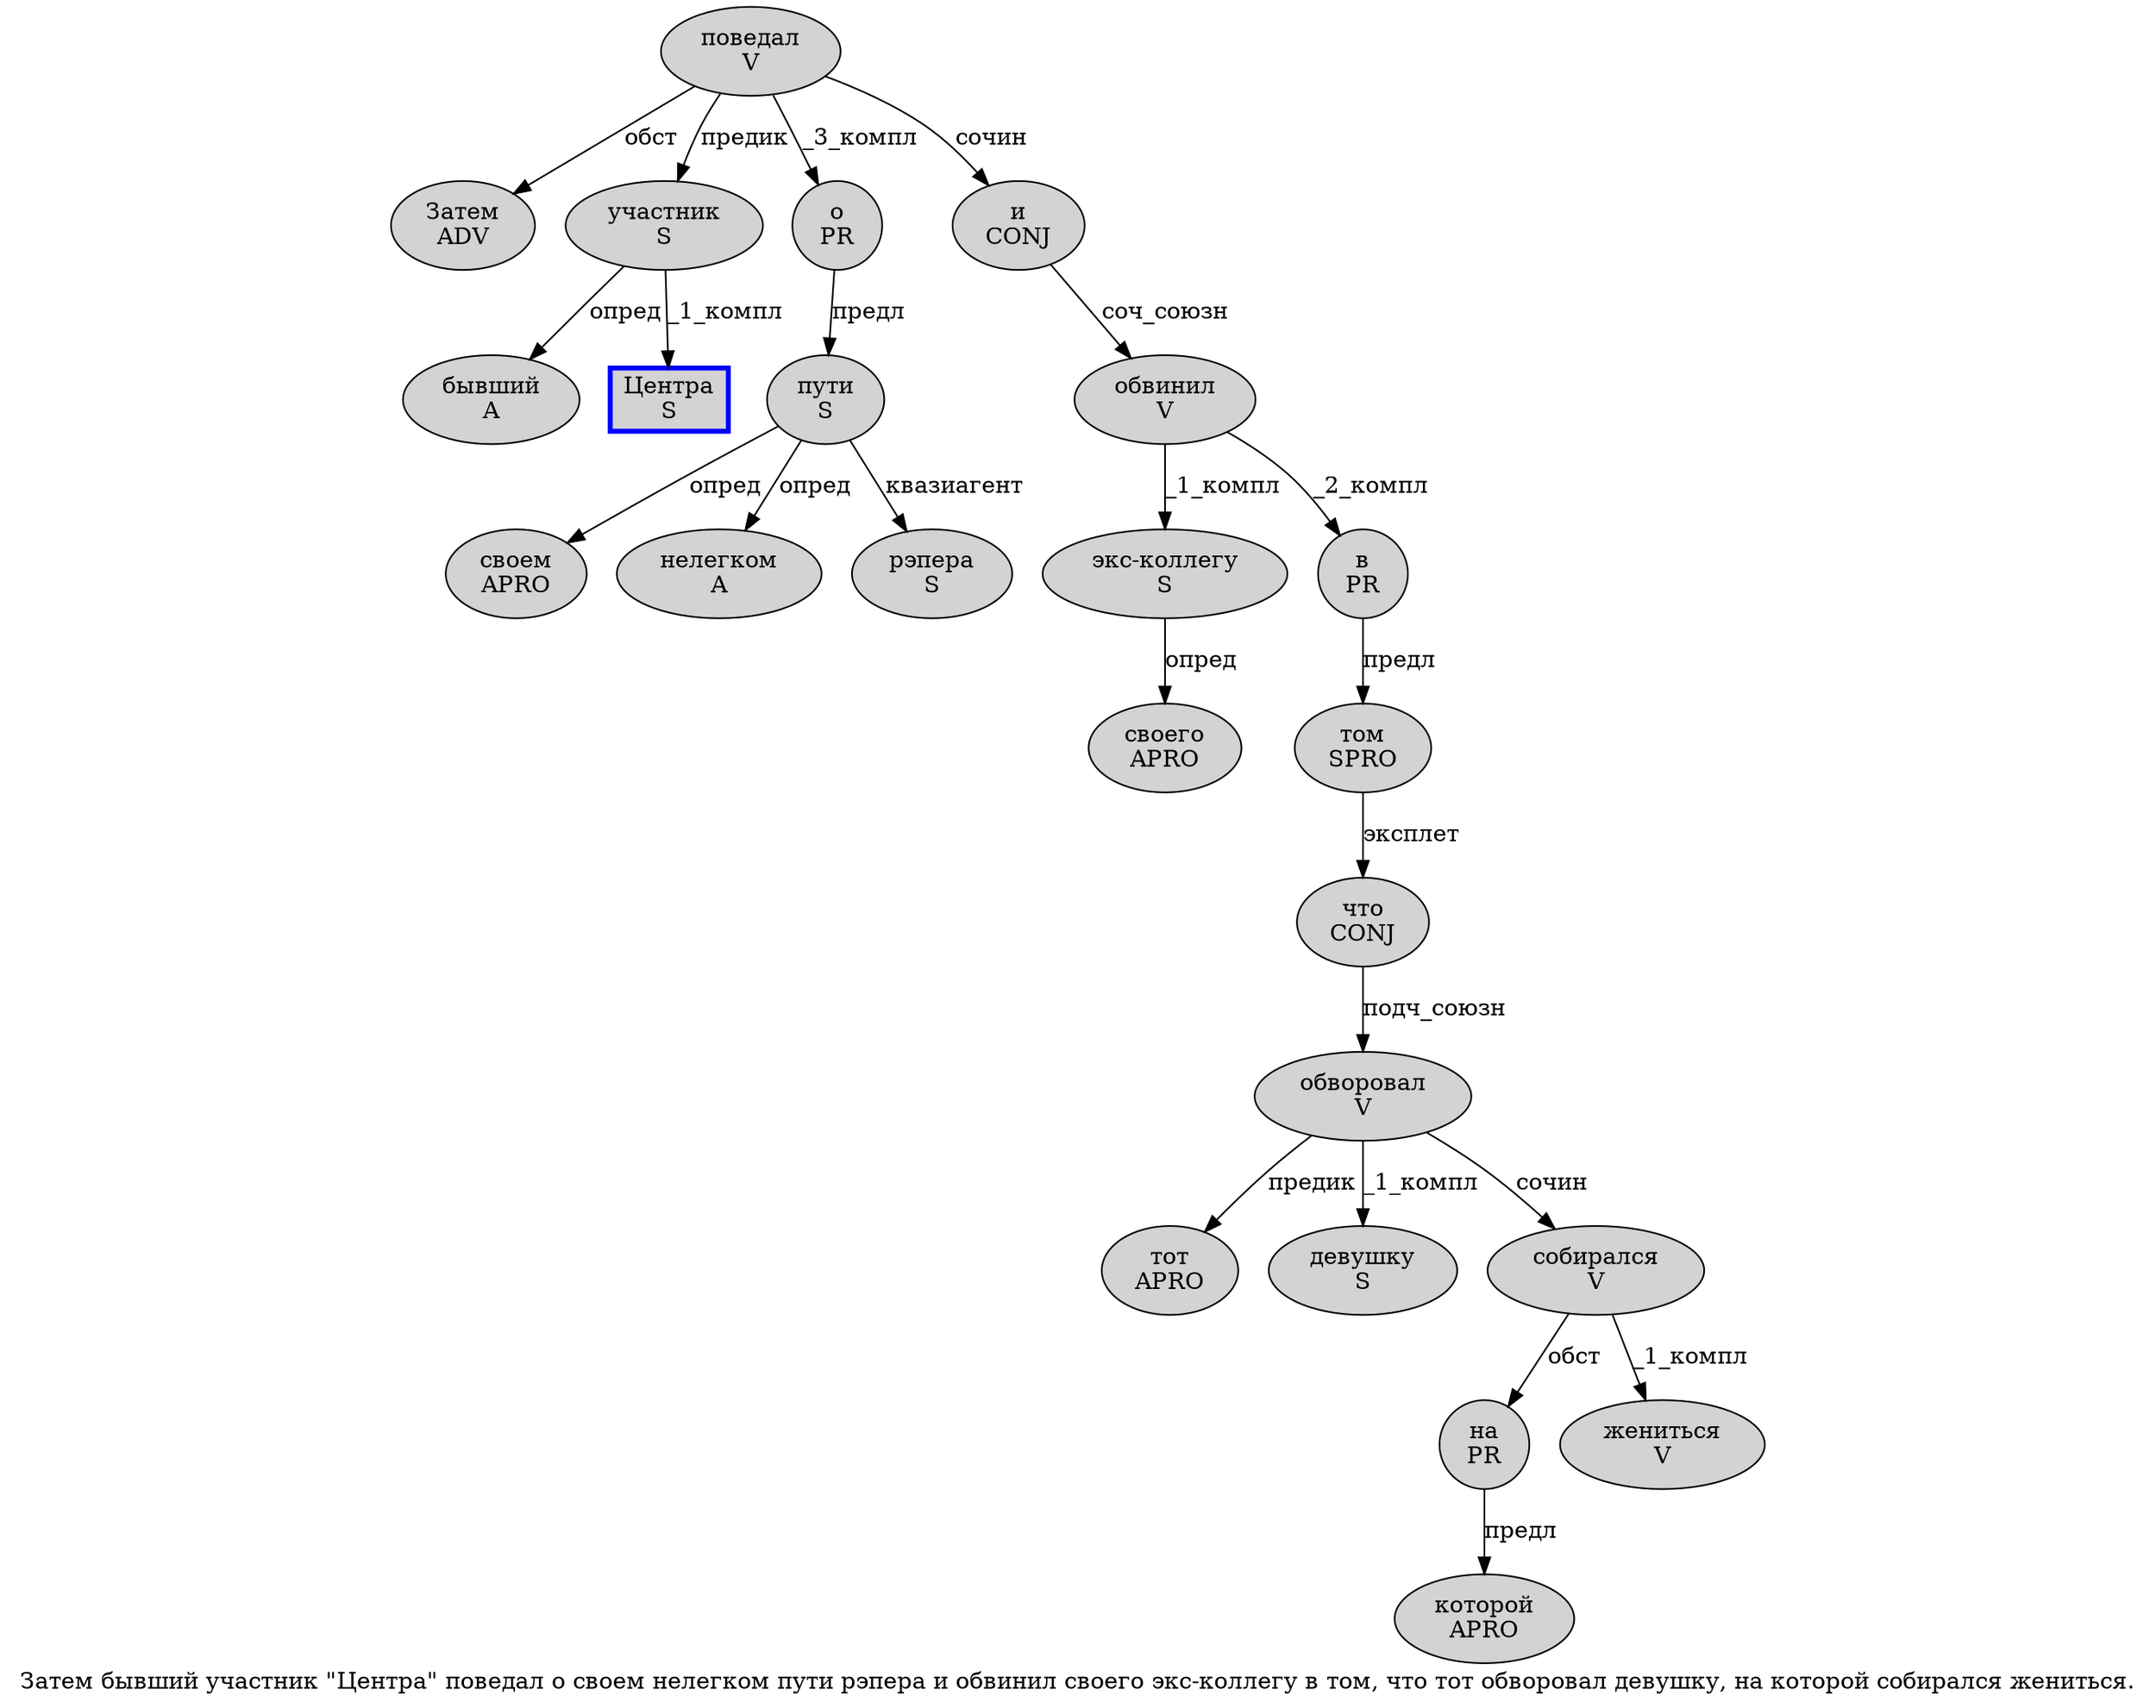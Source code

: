 digraph SENTENCE_383 {
	graph [label="Затем бывший участник \"Центра\" поведал о своем нелегком пути рэпера и обвинил своего экс-коллегу в том, что тот обворовал девушку, на которой собирался жениться."]
	node [style=filled]
		0 [label="Затем
ADV" color="" fillcolor=lightgray penwidth=1 shape=ellipse]
		1 [label="бывший
A" color="" fillcolor=lightgray penwidth=1 shape=ellipse]
		2 [label="участник
S" color="" fillcolor=lightgray penwidth=1 shape=ellipse]
		4 [label="Центра
S" color=blue fillcolor=lightgray penwidth=3 shape=box]
		6 [label="поведал
V" color="" fillcolor=lightgray penwidth=1 shape=ellipse]
		7 [label="о
PR" color="" fillcolor=lightgray penwidth=1 shape=ellipse]
		8 [label="своем
APRO" color="" fillcolor=lightgray penwidth=1 shape=ellipse]
		9 [label="нелегком
A" color="" fillcolor=lightgray penwidth=1 shape=ellipse]
		10 [label="пути
S" color="" fillcolor=lightgray penwidth=1 shape=ellipse]
		11 [label="рэпера
S" color="" fillcolor=lightgray penwidth=1 shape=ellipse]
		12 [label="и
CONJ" color="" fillcolor=lightgray penwidth=1 shape=ellipse]
		13 [label="обвинил
V" color="" fillcolor=lightgray penwidth=1 shape=ellipse]
		14 [label="своего
APRO" color="" fillcolor=lightgray penwidth=1 shape=ellipse]
		15 [label="экс-коллегу
S" color="" fillcolor=lightgray penwidth=1 shape=ellipse]
		16 [label="в
PR" color="" fillcolor=lightgray penwidth=1 shape=ellipse]
		17 [label="том
SPRO" color="" fillcolor=lightgray penwidth=1 shape=ellipse]
		19 [label="что
CONJ" color="" fillcolor=lightgray penwidth=1 shape=ellipse]
		20 [label="тот
APRO" color="" fillcolor=lightgray penwidth=1 shape=ellipse]
		21 [label="обворовал
V" color="" fillcolor=lightgray penwidth=1 shape=ellipse]
		22 [label="девушку
S" color="" fillcolor=lightgray penwidth=1 shape=ellipse]
		24 [label="на
PR" color="" fillcolor=lightgray penwidth=1 shape=ellipse]
		25 [label="которой
APRO" color="" fillcolor=lightgray penwidth=1 shape=ellipse]
		26 [label="собирался
V" color="" fillcolor=lightgray penwidth=1 shape=ellipse]
		27 [label="жениться
V" color="" fillcolor=lightgray penwidth=1 shape=ellipse]
			19 -> 21 [label="подч_союзн"]
			13 -> 15 [label="_1_компл"]
			13 -> 16 [label="_2_компл"]
			26 -> 24 [label="обст"]
			26 -> 27 [label="_1_компл"]
			24 -> 25 [label="предл"]
			7 -> 10 [label="предл"]
			10 -> 8 [label="опред"]
			10 -> 9 [label="опред"]
			10 -> 11 [label="квазиагент"]
			16 -> 17 [label="предл"]
			17 -> 19 [label="эксплет"]
			2 -> 1 [label="опред"]
			2 -> 4 [label="_1_компл"]
			12 -> 13 [label="соч_союзн"]
			15 -> 14 [label="опред"]
			6 -> 0 [label="обст"]
			6 -> 2 [label="предик"]
			6 -> 7 [label="_3_компл"]
			6 -> 12 [label="сочин"]
			21 -> 20 [label="предик"]
			21 -> 22 [label="_1_компл"]
			21 -> 26 [label="сочин"]
}